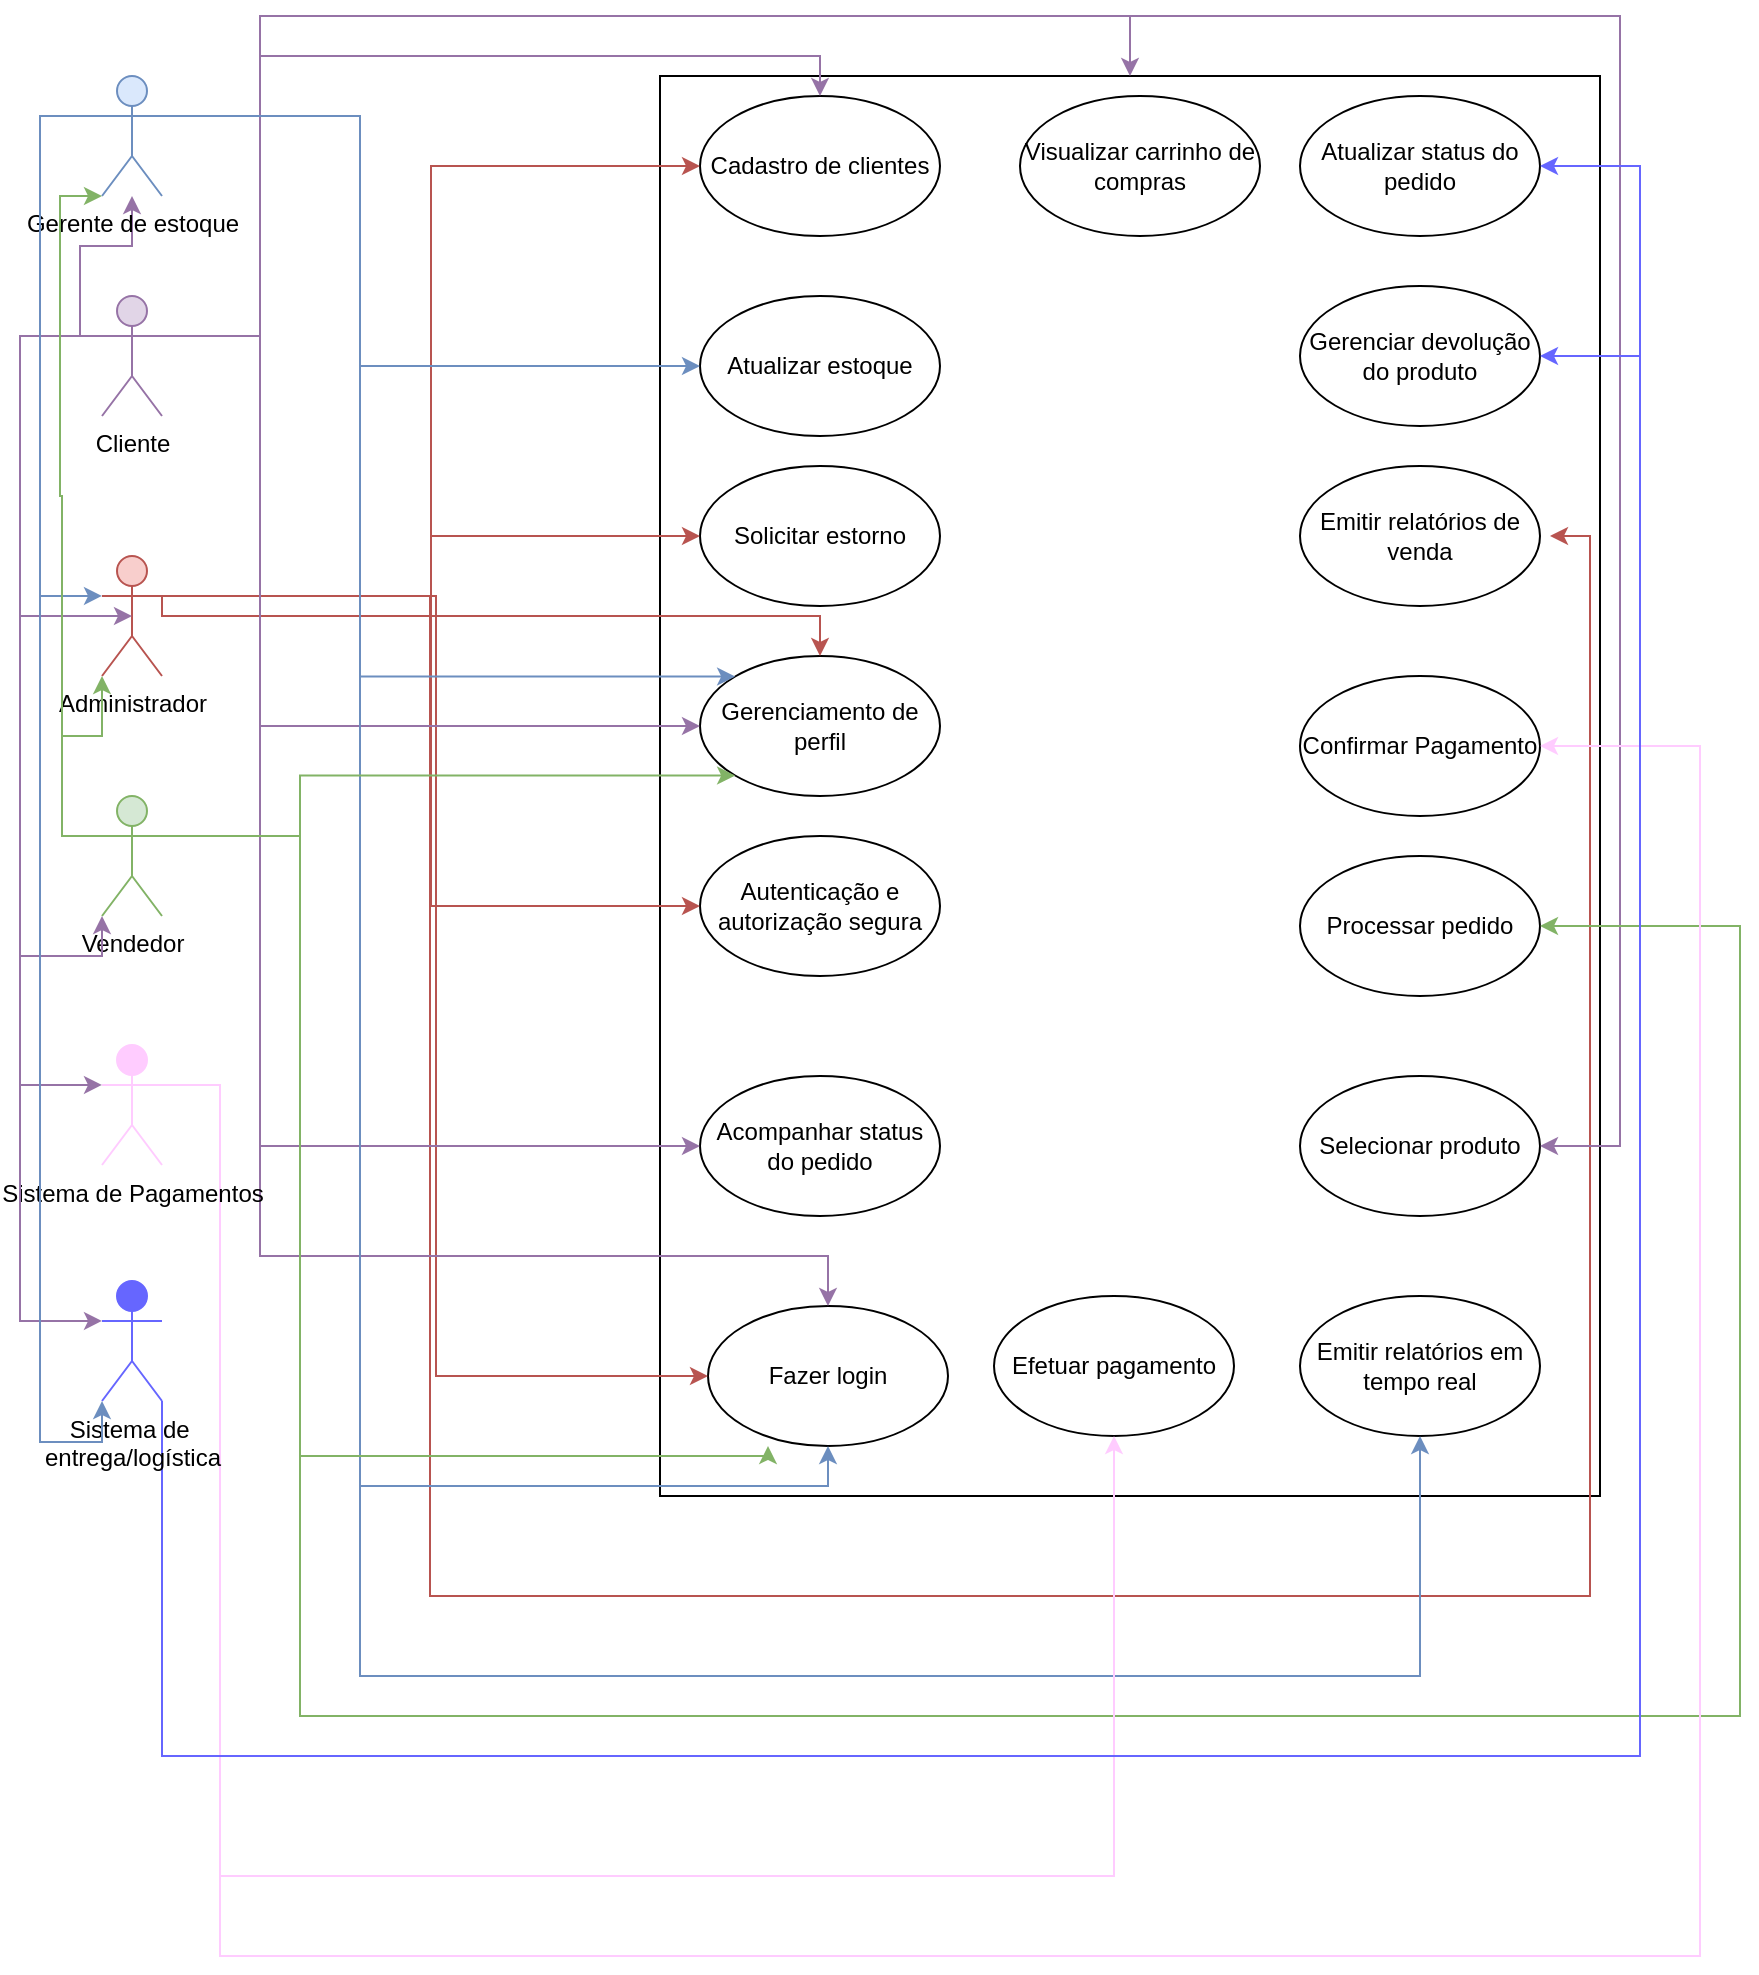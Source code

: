 <mxfile version="24.7.7">
  <diagram name="Página-1" id="GP0WkGnXSOGQIO_qLedQ">
    <mxGraphModel dx="1639" dy="898" grid="1" gridSize="10" guides="1" tooltips="1" connect="1" arrows="1" fold="1" page="1" pageScale="1" pageWidth="827" pageHeight="1169" math="0" shadow="0">
      <root>
        <mxCell id="0" />
        <mxCell id="1" parent="0" />
        <mxCell id="KG4uBOQNovoIK61h-F2z-2" value="" style="rounded=0;whiteSpace=wrap;html=1;" vertex="1" parent="1">
          <mxGeometry x="330" y="40" width="470" height="710" as="geometry" />
        </mxCell>
        <mxCell id="KG4uBOQNovoIK61h-F2z-3" value="Cadastro de clientes" style="ellipse;whiteSpace=wrap;html=1;" vertex="1" parent="1">
          <mxGeometry x="350" y="50" width="120" height="70" as="geometry" />
        </mxCell>
        <mxCell id="KG4uBOQNovoIK61h-F2z-4" value="Solicitar estorno" style="ellipse;whiteSpace=wrap;html=1;" vertex="1" parent="1">
          <mxGeometry x="350" y="235" width="120" height="70" as="geometry" />
        </mxCell>
        <mxCell id="KG4uBOQNovoIK61h-F2z-5" value="Autenticação e autorização segura&lt;span style=&quot;color: rgba(0, 0, 0, 0); font-family: monospace; font-size: 0px; text-align: start; text-wrap: nowrap;&quot;&gt;%3CmxGraphModel%3E%3Croot%3E%3CmxCell%20id%3D%220%22%2F%3E%3CmxCell%20id%3D%221%22%20parent%3D%220%22%2F%3E%3CmxCell%20id%3D%222%22%20value%3D%22Solicitar%20estorno%22%20style%3D%22ellipse%3BwhiteSpace%3Dwrap%3Bhtml%3D1%3B%22%20vertex%3D%221%22%20parent%3D%221%22%3E%3CmxGeometry%20x%3D%22200%22%20y%3D%22585%22%20width%3D%22120%22%20height%3D%2270%22%20as%3D%22geometry%22%2F%3E%3C%2FmxCell%3E%3C%2Froot%3E%3C%2FmxGraphModel%3E&lt;/span&gt;" style="ellipse;whiteSpace=wrap;html=1;" vertex="1" parent="1">
          <mxGeometry x="350" y="420" width="120" height="70" as="geometry" />
        </mxCell>
        <mxCell id="KG4uBOQNovoIK61h-F2z-6" value="Acompanhar status do pedido" style="ellipse;whiteSpace=wrap;html=1;" vertex="1" parent="1">
          <mxGeometry x="350" y="540" width="120" height="70" as="geometry" />
        </mxCell>
        <mxCell id="KG4uBOQNovoIK61h-F2z-7" value="Visualizar carrinho de compras" style="ellipse;whiteSpace=wrap;html=1;" vertex="1" parent="1">
          <mxGeometry x="510" y="50" width="120" height="70" as="geometry" />
        </mxCell>
        <mxCell id="KG4uBOQNovoIK61h-F2z-8" value="Emitir relatórios de venda&lt;span style=&quot;color: rgba(0, 0, 0, 0); font-family: monospace; font-size: 0px; text-align: start; text-wrap: nowrap;&quot;&gt;%3CmxGraphModel%3E%3Croot%3E%3CmxCell%20id%3D%220%22%2F%3E%3CmxCell%20id%3D%221%22%20parent%3D%220%22%2F%3E%3CmxCell%20id%3D%222%22%20value%3D%22Visualizar%20carrinho%20de%20compras%22%20style%3D%22ellipse%3BwhiteSpace%3Dwrap%3Bhtml%3D1%3B%22%20vertex%3D%221%22%20parent%3D%221%22%3E%3CmxGeometry%20x%3D%22570%22%20y%3D%22585%22%20width%3D%22120%22%20height%3D%2270%22%20as%3D%22geometry%22%2F%3E%3C%2FmxCell%3E%3C%2Froot%3E%3C%2FmxGraphModel%3E&lt;/span&gt;" style="ellipse;whiteSpace=wrap;html=1;" vertex="1" parent="1">
          <mxGeometry x="650" y="235" width="120" height="70" as="geometry" />
        </mxCell>
        <mxCell id="KG4uBOQNovoIK61h-F2z-9" value="Atualizar estoque" style="ellipse;whiteSpace=wrap;html=1;" vertex="1" parent="1">
          <mxGeometry x="350" y="150" width="120" height="70" as="geometry" />
        </mxCell>
        <mxCell id="KG4uBOQNovoIK61h-F2z-10" value="Selecionar produto" style="ellipse;whiteSpace=wrap;html=1;" vertex="1" parent="1">
          <mxGeometry x="650" y="540" width="120" height="70" as="geometry" />
        </mxCell>
        <mxCell id="KG4uBOQNovoIK61h-F2z-11" value="Fazer login" style="ellipse;whiteSpace=wrap;html=1;" vertex="1" parent="1">
          <mxGeometry x="354" y="655" width="120" height="70" as="geometry" />
        </mxCell>
        <mxCell id="KG4uBOQNovoIK61h-F2z-12" value="Atualiz&lt;span style=&quot;color: rgba(0, 0, 0, 0); font-family: monospace; font-size: 0px; text-align: start; text-wrap: nowrap;&quot;&gt;%3CmxGraphModel%3E%3Croot%3E%3CmxCell%20id%3D%220%22%2F%3E%3CmxCell%20id%3D%221%22%20parent%3D%220%22%2F%3E%3CmxCell%20id%3D%222%22%20value%3D%22Fazer%20login%22%20style%3D%22ellipse%3BwhiteSpace%3Dwrap%3Bhtml%3D1%3B%22%20vertex%3D%221%22%20parent%3D%221%22%3E%3CmxGeometry%20x%3D%22370%22%20y%3D%22670%22%20width%3D%22120%22%20height%3D%2270%22%20as%3D%22geometry%22%2F%3E%3C%2FmxCell%3E%3C%2Froot%3E%3C%2FmxGraphModel%3E&lt;/span&gt;ar status do pedido" style="ellipse;whiteSpace=wrap;html=1;" vertex="1" parent="1">
          <mxGeometry x="650" y="50" width="120" height="70" as="geometry" />
        </mxCell>
        <mxCell id="KG4uBOQNovoIK61h-F2z-13" value="Gerenciar devolução do produto" style="ellipse;whiteSpace=wrap;html=1;" vertex="1" parent="1">
          <mxGeometry x="650" y="145" width="120" height="70" as="geometry" />
        </mxCell>
        <mxCell id="KG4uBOQNovoIK61h-F2z-14" value="Emitir relatórios em tempo real&lt;span style=&quot;color: rgba(0, 0, 0, 0); font-family: monospace; font-size: 0px; text-align: start; text-wrap: nowrap;&quot;&gt;%3CmxGraphModel%3E%3Croot%3E%3CmxCell%20id%3D%220%22%2F%3E%3CmxCell%20id%3D%221%22%20parent%3D%220%22%2F%3E%3CmxCell%20id%3D%222%22%20value%3D%22Gerenciar%20devolu%C3%A7%C3%A3o%20do%20produto%22%20style%3D%22ellipse%3BwhiteSpace%3Dwrap%3Bhtml%3D1%3B%22%20vertex%3D%221%22%20parent%3D%221%22%3E%3CmxGeometry%20x%3D%22640%22%20y%3D%22670%22%20width%3D%22120%22%20height%3D%2270%22%20as%3D%22geometry%22%2F%3E%3C%2FmxCell%3E%3C%2Froot%3E%3C%2FmxGraphModel%3E&lt;/span&gt;" style="ellipse;whiteSpace=wrap;html=1;" vertex="1" parent="1">
          <mxGeometry x="650" y="650" width="120" height="70" as="geometry" />
        </mxCell>
        <mxCell id="KG4uBOQNovoIK61h-F2z-15" value="Gerenciamento de perfil" style="ellipse;whiteSpace=wrap;html=1;" vertex="1" parent="1">
          <mxGeometry x="350" y="330" width="120" height="70" as="geometry" />
        </mxCell>
        <mxCell id="KG4uBOQNovoIK61h-F2z-16" value="Confirmar Pagamento" style="ellipse;whiteSpace=wrap;html=1;" vertex="1" parent="1">
          <mxGeometry x="650" y="340" width="120" height="70" as="geometry" />
        </mxCell>
        <mxCell id="KG4uBOQNovoIK61h-F2z-17" value="Efetuar pagamento" style="ellipse;whiteSpace=wrap;html=1;" vertex="1" parent="1">
          <mxGeometry x="497" y="650" width="120" height="70" as="geometry" />
        </mxCell>
        <mxCell id="KG4uBOQNovoIK61h-F2z-18" value="Processar pedido" style="ellipse;whiteSpace=wrap;html=1;" vertex="1" parent="1">
          <mxGeometry x="650" y="430" width="120" height="70" as="geometry" />
        </mxCell>
        <mxCell id="KG4uBOQNovoIK61h-F2z-47" style="edgeStyle=orthogonalEdgeStyle;rounded=0;orthogonalLoop=1;jettySize=auto;html=1;exitX=1;exitY=0.333;exitDx=0;exitDy=0;exitPerimeter=0;entryX=0;entryY=0.5;entryDx=0;entryDy=0;fillColor=#f8cecc;strokeColor=#b85450;" edge="1" parent="1" source="KG4uBOQNovoIK61h-F2z-19" target="KG4uBOQNovoIK61h-F2z-3">
          <mxGeometry relative="1" as="geometry" />
        </mxCell>
        <mxCell id="KG4uBOQNovoIK61h-F2z-48" style="edgeStyle=orthogonalEdgeStyle;rounded=0;orthogonalLoop=1;jettySize=auto;html=1;exitX=1;exitY=0.333;exitDx=0;exitDy=0;exitPerimeter=0;entryX=0;entryY=0.5;entryDx=0;entryDy=0;fillColor=#f8cecc;strokeColor=#b85450;" edge="1" parent="1" source="KG4uBOQNovoIK61h-F2z-19" target="KG4uBOQNovoIK61h-F2z-4">
          <mxGeometry relative="1" as="geometry" />
        </mxCell>
        <mxCell id="KG4uBOQNovoIK61h-F2z-49" style="edgeStyle=orthogonalEdgeStyle;rounded=0;orthogonalLoop=1;jettySize=auto;html=1;exitX=1;exitY=0.333;exitDx=0;exitDy=0;exitPerimeter=0;entryX=0;entryY=0.5;entryDx=0;entryDy=0;fillColor=#f8cecc;strokeColor=#b85450;" edge="1" parent="1" source="KG4uBOQNovoIK61h-F2z-19" target="KG4uBOQNovoIK61h-F2z-5">
          <mxGeometry relative="1" as="geometry" />
        </mxCell>
        <mxCell id="KG4uBOQNovoIK61h-F2z-53" style="edgeStyle=orthogonalEdgeStyle;rounded=0;orthogonalLoop=1;jettySize=auto;html=1;exitX=1;exitY=0.333;exitDx=0;exitDy=0;exitPerimeter=0;entryX=1;entryY=0.5;entryDx=0;entryDy=0;fillColor=#f8cecc;strokeColor=#b85450;" edge="1" parent="1">
          <mxGeometry relative="1" as="geometry">
            <mxPoint x="86" y="300" as="sourcePoint" />
            <mxPoint x="775" y="270" as="targetPoint" />
            <Array as="points">
              <mxPoint x="215" y="300" />
              <mxPoint x="215" y="800" />
              <mxPoint x="795" y="800" />
              <mxPoint x="795" y="270" />
            </Array>
          </mxGeometry>
        </mxCell>
        <mxCell id="KG4uBOQNovoIK61h-F2z-56" style="edgeStyle=orthogonalEdgeStyle;rounded=0;orthogonalLoop=1;jettySize=auto;html=1;exitX=1;exitY=0.333;exitDx=0;exitDy=0;exitPerimeter=0;entryX=0;entryY=0.5;entryDx=0;entryDy=0;fillColor=#f8cecc;strokeColor=#b85450;" edge="1" parent="1" source="KG4uBOQNovoIK61h-F2z-19" target="KG4uBOQNovoIK61h-F2z-11">
          <mxGeometry relative="1" as="geometry">
            <Array as="points">
              <mxPoint x="218" y="300" />
              <mxPoint x="218" y="690" />
            </Array>
          </mxGeometry>
        </mxCell>
        <mxCell id="KG4uBOQNovoIK61h-F2z-64" style="edgeStyle=orthogonalEdgeStyle;rounded=0;orthogonalLoop=1;jettySize=auto;html=1;exitX=1;exitY=0.333;exitDx=0;exitDy=0;exitPerimeter=0;entryX=0.5;entryY=0;entryDx=0;entryDy=0;fillColor=#f8cecc;strokeColor=#b85450;" edge="1" parent="1" source="KG4uBOQNovoIK61h-F2z-19" target="KG4uBOQNovoIK61h-F2z-15">
          <mxGeometry relative="1" as="geometry">
            <Array as="points">
              <mxPoint x="81" y="310" />
              <mxPoint x="410" y="310" />
            </Array>
          </mxGeometry>
        </mxCell>
        <mxCell id="KG4uBOQNovoIK61h-F2z-19" value="Administrador&lt;div&gt;&lt;br&gt;&lt;/div&gt;" style="shape=umlActor;verticalLabelPosition=bottom;verticalAlign=top;html=1;outlineConnect=0;fillColor=#f8cecc;strokeColor=#b85450;" vertex="1" parent="1">
          <mxGeometry x="51" y="280" width="30" height="60" as="geometry" />
        </mxCell>
        <mxCell id="KG4uBOQNovoIK61h-F2z-45" style="edgeStyle=orthogonalEdgeStyle;rounded=0;orthogonalLoop=1;jettySize=auto;html=1;exitX=1;exitY=0.333;exitDx=0;exitDy=0;exitPerimeter=0;entryX=0.5;entryY=0;entryDx=0;entryDy=0;fillColor=#e1d5e7;strokeColor=#9673a6;" edge="1" parent="1" source="KG4uBOQNovoIK61h-F2z-23" target="KG4uBOQNovoIK61h-F2z-3">
          <mxGeometry relative="1" as="geometry">
            <Array as="points">
              <mxPoint x="130" y="170" />
              <mxPoint x="130" y="30" />
              <mxPoint x="410" y="30" />
            </Array>
          </mxGeometry>
        </mxCell>
        <mxCell id="KG4uBOQNovoIK61h-F2z-51" style="edgeStyle=orthogonalEdgeStyle;rounded=0;orthogonalLoop=1;jettySize=auto;html=1;exitX=1;exitY=0.333;exitDx=0;exitDy=0;exitPerimeter=0;entryX=0;entryY=0.5;entryDx=0;entryDy=0;fillColor=#e1d5e7;strokeColor=#9673a6;" edge="1" parent="1" source="KG4uBOQNovoIK61h-F2z-23" target="KG4uBOQNovoIK61h-F2z-6">
          <mxGeometry relative="1" as="geometry">
            <Array as="points">
              <mxPoint x="130" y="170" />
              <mxPoint x="130" y="575" />
            </Array>
          </mxGeometry>
        </mxCell>
        <mxCell id="KG4uBOQNovoIK61h-F2z-52" style="edgeStyle=orthogonalEdgeStyle;rounded=0;orthogonalLoop=1;jettySize=auto;html=1;exitX=1;exitY=0.333;exitDx=0;exitDy=0;exitPerimeter=0;entryX=0.5;entryY=0;entryDx=0;entryDy=0;fillColor=#e1d5e7;strokeColor=#9673a6;" edge="1" parent="1" source="KG4uBOQNovoIK61h-F2z-23" target="KG4uBOQNovoIK61h-F2z-2">
          <mxGeometry relative="1" as="geometry">
            <Array as="points">
              <mxPoint x="130" y="170" />
              <mxPoint x="130" y="10" />
              <mxPoint x="565" y="10" />
            </Array>
          </mxGeometry>
        </mxCell>
        <mxCell id="KG4uBOQNovoIK61h-F2z-55" style="edgeStyle=orthogonalEdgeStyle;rounded=0;orthogonalLoop=1;jettySize=auto;html=1;exitX=1;exitY=0.333;exitDx=0;exitDy=0;exitPerimeter=0;entryX=1;entryY=0.5;entryDx=0;entryDy=0;fillColor=#e1d5e7;strokeColor=#9673a6;" edge="1" parent="1" source="KG4uBOQNovoIK61h-F2z-23" target="KG4uBOQNovoIK61h-F2z-10">
          <mxGeometry relative="1" as="geometry">
            <Array as="points">
              <mxPoint x="130" y="170" />
              <mxPoint x="130" y="10" />
              <mxPoint x="810" y="10" />
              <mxPoint x="810" y="575" />
            </Array>
          </mxGeometry>
        </mxCell>
        <mxCell id="KG4uBOQNovoIK61h-F2z-57" style="edgeStyle=orthogonalEdgeStyle;rounded=0;orthogonalLoop=1;jettySize=auto;html=1;exitX=1;exitY=0.333;exitDx=0;exitDy=0;exitPerimeter=0;fillColor=#e1d5e7;strokeColor=#9673a6;" edge="1" parent="1" source="KG4uBOQNovoIK61h-F2z-23" target="KG4uBOQNovoIK61h-F2z-11">
          <mxGeometry relative="1" as="geometry">
            <Array as="points">
              <mxPoint x="130" y="170" />
              <mxPoint x="130" y="630" />
              <mxPoint x="414" y="630" />
            </Array>
          </mxGeometry>
        </mxCell>
        <mxCell id="KG4uBOQNovoIK61h-F2z-60" style="edgeStyle=orthogonalEdgeStyle;rounded=0;orthogonalLoop=1;jettySize=auto;html=1;exitX=1;exitY=0.333;exitDx=0;exitDy=0;exitPerimeter=0;entryX=0;entryY=0.5;entryDx=0;entryDy=0;fillColor=#e1d5e7;strokeColor=#9673a6;" edge="1" parent="1" source="KG4uBOQNovoIK61h-F2z-23" target="KG4uBOQNovoIK61h-F2z-15">
          <mxGeometry relative="1" as="geometry">
            <Array as="points">
              <mxPoint x="130" y="170" />
              <mxPoint x="130" y="365" />
            </Array>
          </mxGeometry>
        </mxCell>
        <mxCell id="KG4uBOQNovoIK61h-F2z-76" style="edgeStyle=orthogonalEdgeStyle;rounded=0;orthogonalLoop=1;jettySize=auto;html=1;exitX=0;exitY=0.333;exitDx=0;exitDy=0;exitPerimeter=0;fillColor=#e1d5e7;strokeColor=#9673a6;" edge="1" parent="1" source="KG4uBOQNovoIK61h-F2z-23" target="KG4uBOQNovoIK61h-F2z-24">
          <mxGeometry relative="1" as="geometry">
            <Array as="points">
              <mxPoint x="40" y="170" />
              <mxPoint x="40" y="125" />
              <mxPoint x="66" y="125" />
            </Array>
          </mxGeometry>
        </mxCell>
        <mxCell id="KG4uBOQNovoIK61h-F2z-23" value="Cliente" style="shape=umlActor;verticalLabelPosition=bottom;verticalAlign=top;html=1;outlineConnect=0;fillColor=#e1d5e7;strokeColor=#9673a6;" vertex="1" parent="1">
          <mxGeometry x="51" y="150" width="30" height="60" as="geometry" />
        </mxCell>
        <mxCell id="KG4uBOQNovoIK61h-F2z-54" style="edgeStyle=orthogonalEdgeStyle;rounded=0;orthogonalLoop=1;jettySize=auto;html=1;exitX=1;exitY=0.333;exitDx=0;exitDy=0;exitPerimeter=0;entryX=0;entryY=0.5;entryDx=0;entryDy=0;fillColor=#dae8fc;strokeColor=#6c8ebf;" edge="1" parent="1" source="KG4uBOQNovoIK61h-F2z-24" target="KG4uBOQNovoIK61h-F2z-9">
          <mxGeometry relative="1" as="geometry">
            <Array as="points">
              <mxPoint x="180" y="60" />
              <mxPoint x="180" y="185" />
            </Array>
          </mxGeometry>
        </mxCell>
        <mxCell id="KG4uBOQNovoIK61h-F2z-58" style="edgeStyle=orthogonalEdgeStyle;rounded=0;orthogonalLoop=1;jettySize=auto;html=1;exitX=1;exitY=0.333;exitDx=0;exitDy=0;exitPerimeter=0;entryX=0.5;entryY=1;entryDx=0;entryDy=0;fillColor=#dae8fc;strokeColor=#6c8ebf;" edge="1" parent="1" source="KG4uBOQNovoIK61h-F2z-24" target="KG4uBOQNovoIK61h-F2z-11">
          <mxGeometry relative="1" as="geometry">
            <Array as="points">
              <mxPoint x="180" y="60" />
              <mxPoint x="180" y="745" />
              <mxPoint x="414" y="745" />
            </Array>
          </mxGeometry>
        </mxCell>
        <mxCell id="KG4uBOQNovoIK61h-F2z-61" style="edgeStyle=orthogonalEdgeStyle;rounded=0;orthogonalLoop=1;jettySize=auto;html=1;exitX=1;exitY=0.333;exitDx=0;exitDy=0;exitPerimeter=0;entryX=0;entryY=0;entryDx=0;entryDy=0;fillColor=#dae8fc;strokeColor=#6c8ebf;" edge="1" parent="1" source="KG4uBOQNovoIK61h-F2z-24" target="KG4uBOQNovoIK61h-F2z-15">
          <mxGeometry relative="1" as="geometry">
            <Array as="points">
              <mxPoint x="180" y="60" />
              <mxPoint x="180" y="340" />
            </Array>
          </mxGeometry>
        </mxCell>
        <mxCell id="KG4uBOQNovoIK61h-F2z-63" style="edgeStyle=orthogonalEdgeStyle;rounded=0;orthogonalLoop=1;jettySize=auto;html=1;exitX=1;exitY=0.333;exitDx=0;exitDy=0;exitPerimeter=0;entryX=0.5;entryY=1;entryDx=0;entryDy=0;fillColor=#dae8fc;strokeColor=#6c8ebf;" edge="1" parent="1" source="KG4uBOQNovoIK61h-F2z-24" target="KG4uBOQNovoIK61h-F2z-14">
          <mxGeometry relative="1" as="geometry">
            <Array as="points">
              <mxPoint x="180" y="60" />
              <mxPoint x="180" y="840" />
              <mxPoint x="710" y="840" />
            </Array>
          </mxGeometry>
        </mxCell>
        <mxCell id="KG4uBOQNovoIK61h-F2z-24" value="Gerente de estoque" style="shape=umlActor;verticalLabelPosition=bottom;verticalAlign=top;html=1;outlineConnect=0;fillColor=#dae8fc;strokeColor=#6c8ebf;" vertex="1" parent="1">
          <mxGeometry x="51" y="40" width="30" height="60" as="geometry" />
        </mxCell>
        <mxCell id="KG4uBOQNovoIK61h-F2z-62" style="edgeStyle=orthogonalEdgeStyle;rounded=0;orthogonalLoop=1;jettySize=auto;html=1;exitX=1;exitY=0.333;exitDx=0;exitDy=0;exitPerimeter=0;entryX=0;entryY=1;entryDx=0;entryDy=0;fillColor=#d5e8d4;strokeColor=#82b366;" edge="1" parent="1" source="KG4uBOQNovoIK61h-F2z-25" target="KG4uBOQNovoIK61h-F2z-15">
          <mxGeometry relative="1" as="geometry">
            <Array as="points">
              <mxPoint x="150" y="420" />
              <mxPoint x="150" y="390" />
            </Array>
          </mxGeometry>
        </mxCell>
        <mxCell id="KG4uBOQNovoIK61h-F2z-67" style="edgeStyle=orthogonalEdgeStyle;rounded=0;orthogonalLoop=1;jettySize=auto;html=1;exitX=1;exitY=0.333;exitDx=0;exitDy=0;exitPerimeter=0;entryX=1;entryY=0.5;entryDx=0;entryDy=0;fillColor=#d5e8d4;strokeColor=#82b366;" edge="1" parent="1" source="KG4uBOQNovoIK61h-F2z-25" target="KG4uBOQNovoIK61h-F2z-18">
          <mxGeometry relative="1" as="geometry">
            <Array as="points">
              <mxPoint x="150" y="420" />
              <mxPoint x="150" y="860" />
              <mxPoint x="870" y="860" />
              <mxPoint x="870" y="465" />
            </Array>
          </mxGeometry>
        </mxCell>
        <mxCell id="KG4uBOQNovoIK61h-F2z-75" style="edgeStyle=orthogonalEdgeStyle;rounded=0;orthogonalLoop=1;jettySize=auto;html=1;exitX=0;exitY=0.333;exitDx=0;exitDy=0;exitPerimeter=0;entryX=0;entryY=1;entryDx=0;entryDy=0;entryPerimeter=0;fillColor=#d5e8d4;strokeColor=#82b366;" edge="1" parent="1" source="KG4uBOQNovoIK61h-F2z-25" target="KG4uBOQNovoIK61h-F2z-19">
          <mxGeometry relative="1" as="geometry">
            <mxPoint x="30" y="300" as="targetPoint" />
          </mxGeometry>
        </mxCell>
        <mxCell id="KG4uBOQNovoIK61h-F2z-25" value="Vendedor" style="shape=umlActor;verticalLabelPosition=bottom;verticalAlign=top;html=1;outlineConnect=0;fillColor=#d5e8d4;strokeColor=#82b366;" vertex="1" parent="1">
          <mxGeometry x="51" y="400" width="30" height="60" as="geometry" />
        </mxCell>
        <mxCell id="KG4uBOQNovoIK61h-F2z-68" style="edgeStyle=orthogonalEdgeStyle;rounded=0;orthogonalLoop=1;jettySize=auto;html=1;exitX=1;exitY=0.333;exitDx=0;exitDy=0;exitPerimeter=0;entryX=1;entryY=0.5;entryDx=0;entryDy=0;strokeColor=#FFCCFF;" edge="1" parent="1" source="KG4uBOQNovoIK61h-F2z-26" target="KG4uBOQNovoIK61h-F2z-16">
          <mxGeometry relative="1" as="geometry">
            <Array as="points">
              <mxPoint x="110" y="545" />
              <mxPoint x="110" y="980" />
              <mxPoint x="850" y="980" />
              <mxPoint x="850" y="375" />
            </Array>
          </mxGeometry>
        </mxCell>
        <mxCell id="KG4uBOQNovoIK61h-F2z-69" style="edgeStyle=orthogonalEdgeStyle;rounded=0;orthogonalLoop=1;jettySize=auto;html=1;exitX=1;exitY=0.333;exitDx=0;exitDy=0;exitPerimeter=0;entryX=0.5;entryY=1;entryDx=0;entryDy=0;strokeColor=#FFCCFF;" edge="1" parent="1" source="KG4uBOQNovoIK61h-F2z-26" target="KG4uBOQNovoIK61h-F2z-17">
          <mxGeometry relative="1" as="geometry">
            <Array as="points">
              <mxPoint x="110" y="545" />
              <mxPoint x="110" y="940" />
              <mxPoint x="557" y="940" />
            </Array>
          </mxGeometry>
        </mxCell>
        <mxCell id="KG4uBOQNovoIK61h-F2z-26" value="Sistema de Pagamentos" style="shape=umlActor;verticalLabelPosition=bottom;verticalAlign=top;html=1;outlineConnect=0;fillColor=#FFCCFF;strokeColor=#FFCCFF;" vertex="1" parent="1">
          <mxGeometry x="51" y="524.5" width="30" height="60" as="geometry" />
        </mxCell>
        <mxCell id="KG4uBOQNovoIK61h-F2z-65" style="edgeStyle=orthogonalEdgeStyle;rounded=0;orthogonalLoop=1;jettySize=auto;html=1;exitX=1;exitY=1;exitDx=0;exitDy=0;exitPerimeter=0;entryX=1;entryY=0.5;entryDx=0;entryDy=0;fillColor=#fa6800;strokeColor=#6666FF;" edge="1" parent="1" source="KG4uBOQNovoIK61h-F2z-27" target="KG4uBOQNovoIK61h-F2z-13">
          <mxGeometry relative="1" as="geometry">
            <Array as="points">
              <mxPoint x="81" y="880" />
              <mxPoint x="820" y="880" />
              <mxPoint x="820" y="180" />
            </Array>
          </mxGeometry>
        </mxCell>
        <mxCell id="KG4uBOQNovoIK61h-F2z-66" style="edgeStyle=orthogonalEdgeStyle;rounded=0;orthogonalLoop=1;jettySize=auto;html=1;exitX=1;exitY=1;exitDx=0;exitDy=0;exitPerimeter=0;entryX=1;entryY=0.5;entryDx=0;entryDy=0;strokeColor=#6666FF;" edge="1" parent="1" source="KG4uBOQNovoIK61h-F2z-27" target="KG4uBOQNovoIK61h-F2z-12">
          <mxGeometry relative="1" as="geometry">
            <Array as="points">
              <mxPoint x="81" y="880" />
              <mxPoint x="820" y="880" />
              <mxPoint x="820" y="85" />
            </Array>
          </mxGeometry>
        </mxCell>
        <mxCell id="KG4uBOQNovoIK61h-F2z-27" value="Sistema de&amp;nbsp;&lt;div&gt;entrega/logística&lt;/div&gt;" style="shape=umlActor;verticalLabelPosition=bottom;verticalAlign=top;html=1;outlineConnect=0;fillColor=#6666FF;fontColor=#000000;strokeColor=#6666FF;" vertex="1" parent="1">
          <mxGeometry x="51" y="642.5" width="30" height="60" as="geometry" />
        </mxCell>
        <mxCell id="KG4uBOQNovoIK61h-F2z-59" style="edgeStyle=orthogonalEdgeStyle;rounded=0;orthogonalLoop=1;jettySize=auto;html=1;exitX=1;exitY=0.333;exitDx=0;exitDy=0;exitPerimeter=0;entryX=0.25;entryY=1;entryDx=0;entryDy=0;entryPerimeter=0;fillColor=#d5e8d4;strokeColor=#82b366;" edge="1" parent="1" source="KG4uBOQNovoIK61h-F2z-25" target="KG4uBOQNovoIK61h-F2z-11">
          <mxGeometry relative="1" as="geometry">
            <Array as="points">
              <mxPoint x="150" y="420" />
              <mxPoint x="150" y="730" />
              <mxPoint x="384" y="730" />
            </Array>
          </mxGeometry>
        </mxCell>
        <mxCell id="KG4uBOQNovoIK61h-F2z-70" style="edgeStyle=orthogonalEdgeStyle;rounded=0;orthogonalLoop=1;jettySize=auto;html=1;exitX=0;exitY=0.333;exitDx=0;exitDy=0;exitPerimeter=0;entryX=0;entryY=0.333;entryDx=0;entryDy=0;entryPerimeter=0;fillColor=#dae8fc;strokeColor=#6c8ebf;" edge="1" parent="1" source="KG4uBOQNovoIK61h-F2z-24" target="KG4uBOQNovoIK61h-F2z-19">
          <mxGeometry relative="1" as="geometry">
            <Array as="points">
              <mxPoint x="20" y="60" />
              <mxPoint x="20" y="300" />
            </Array>
          </mxGeometry>
        </mxCell>
        <mxCell id="KG4uBOQNovoIK61h-F2z-72" style="edgeStyle=orthogonalEdgeStyle;rounded=0;orthogonalLoop=1;jettySize=auto;html=1;exitX=0;exitY=0.333;exitDx=0;exitDy=0;exitPerimeter=0;entryX=0.5;entryY=0.5;entryDx=0;entryDy=0;entryPerimeter=0;fillColor=#e1d5e7;strokeColor=#9673a6;" edge="1" parent="1" source="KG4uBOQNovoIK61h-F2z-23" target="KG4uBOQNovoIK61h-F2z-19">
          <mxGeometry relative="1" as="geometry">
            <Array as="points">
              <mxPoint x="10" y="170" />
              <mxPoint x="10" y="310" />
            </Array>
          </mxGeometry>
        </mxCell>
        <mxCell id="KG4uBOQNovoIK61h-F2z-77" style="edgeStyle=orthogonalEdgeStyle;rounded=0;orthogonalLoop=1;jettySize=auto;html=1;exitX=0;exitY=0.333;exitDx=0;exitDy=0;exitPerimeter=0;entryX=0;entryY=1;entryDx=0;entryDy=0;entryPerimeter=0;fillColor=#e1d5e7;strokeColor=#9673a6;" edge="1" parent="1" source="KG4uBOQNovoIK61h-F2z-23" target="KG4uBOQNovoIK61h-F2z-25">
          <mxGeometry relative="1" as="geometry">
            <Array as="points">
              <mxPoint x="10" y="170" />
              <mxPoint x="10" y="480" />
              <mxPoint x="51" y="480" />
            </Array>
          </mxGeometry>
        </mxCell>
        <mxCell id="KG4uBOQNovoIK61h-F2z-78" style="edgeStyle=orthogonalEdgeStyle;rounded=0;orthogonalLoop=1;jettySize=auto;html=1;exitX=0;exitY=0.333;exitDx=0;exitDy=0;exitPerimeter=0;entryX=0;entryY=0.333;entryDx=0;entryDy=0;entryPerimeter=0;fillColor=#e1d5e7;strokeColor=#9673a6;" edge="1" parent="1" source="KG4uBOQNovoIK61h-F2z-23" target="KG4uBOQNovoIK61h-F2z-26">
          <mxGeometry relative="1" as="geometry">
            <Array as="points">
              <mxPoint x="10" y="170" />
              <mxPoint x="10" y="545" />
            </Array>
          </mxGeometry>
        </mxCell>
        <mxCell id="KG4uBOQNovoIK61h-F2z-79" style="edgeStyle=orthogonalEdgeStyle;rounded=0;orthogonalLoop=1;jettySize=auto;html=1;exitX=0;exitY=0.333;exitDx=0;exitDy=0;exitPerimeter=0;entryX=0;entryY=0.333;entryDx=0;entryDy=0;entryPerimeter=0;fillColor=#e1d5e7;strokeColor=#9673a6;" edge="1" parent="1" source="KG4uBOQNovoIK61h-F2z-23" target="KG4uBOQNovoIK61h-F2z-27">
          <mxGeometry relative="1" as="geometry">
            <Array as="points">
              <mxPoint x="10" y="170" />
              <mxPoint x="10" y="663" />
            </Array>
          </mxGeometry>
        </mxCell>
        <mxCell id="KG4uBOQNovoIK61h-F2z-80" style="edgeStyle=orthogonalEdgeStyle;rounded=0;orthogonalLoop=1;jettySize=auto;html=1;exitX=0;exitY=0.333;exitDx=0;exitDy=0;exitPerimeter=0;entryX=0;entryY=1;entryDx=0;entryDy=0;entryPerimeter=0;fillColor=#dae8fc;strokeColor=#6c8ebf;" edge="1" parent="1" source="KG4uBOQNovoIK61h-F2z-24" target="KG4uBOQNovoIK61h-F2z-27">
          <mxGeometry relative="1" as="geometry">
            <Array as="points">
              <mxPoint x="20" y="60" />
              <mxPoint x="20" y="723" />
              <mxPoint x="51" y="723" />
            </Array>
          </mxGeometry>
        </mxCell>
        <mxCell id="KG4uBOQNovoIK61h-F2z-81" style="edgeStyle=orthogonalEdgeStyle;rounded=0;orthogonalLoop=1;jettySize=auto;html=1;exitX=0;exitY=0.333;exitDx=0;exitDy=0;exitPerimeter=0;entryX=0;entryY=1;entryDx=0;entryDy=0;entryPerimeter=0;fillColor=#d5e8d4;strokeColor=#82b366;" edge="1" parent="1" source="KG4uBOQNovoIK61h-F2z-25" target="KG4uBOQNovoIK61h-F2z-24">
          <mxGeometry relative="1" as="geometry">
            <Array as="points">
              <mxPoint x="31" y="420" />
              <mxPoint x="31" y="250" />
              <mxPoint x="30" y="250" />
              <mxPoint x="30" y="100" />
            </Array>
          </mxGeometry>
        </mxCell>
      </root>
    </mxGraphModel>
  </diagram>
</mxfile>
